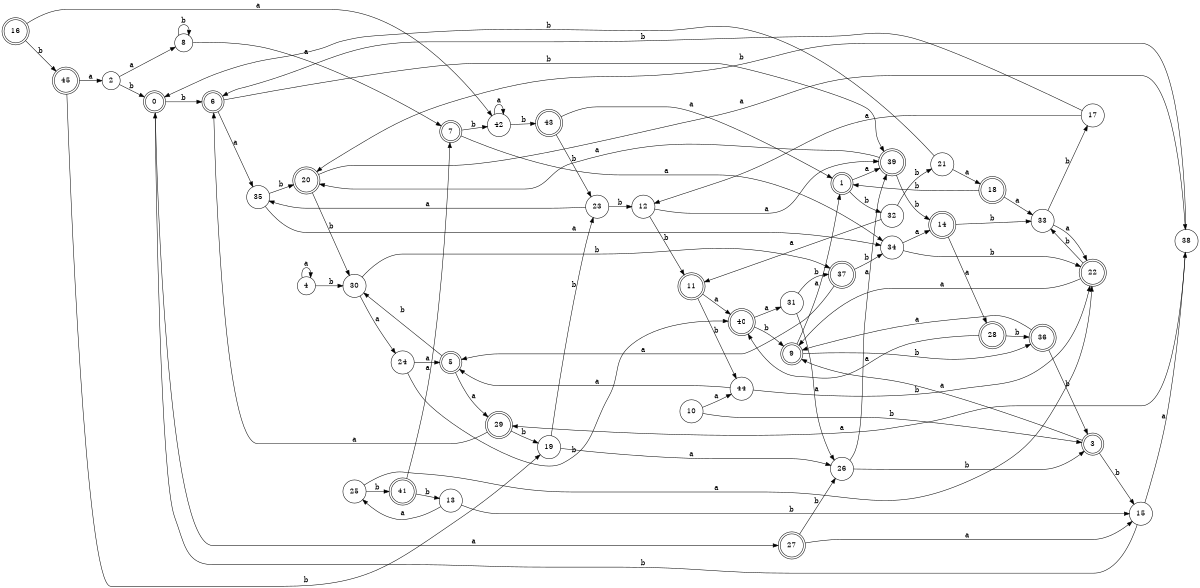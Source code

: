 digraph n37_3 {
__start0 [label="" shape="none"];

rankdir=LR;
size="8,5";

s0 [style="rounded,filled", color="black", fillcolor="white" shape="doublecircle", label="0"];
s1 [style="rounded,filled", color="black", fillcolor="white" shape="doublecircle", label="1"];
s2 [style="filled", color="black", fillcolor="white" shape="circle", label="2"];
s3 [style="rounded,filled", color="black", fillcolor="white" shape="doublecircle", label="3"];
s4 [style="filled", color="black", fillcolor="white" shape="circle", label="4"];
s5 [style="rounded,filled", color="black", fillcolor="white" shape="doublecircle", label="5"];
s6 [style="rounded,filled", color="black", fillcolor="white" shape="doublecircle", label="6"];
s7 [style="rounded,filled", color="black", fillcolor="white" shape="doublecircle", label="7"];
s8 [style="filled", color="black", fillcolor="white" shape="circle", label="8"];
s9 [style="rounded,filled", color="black", fillcolor="white" shape="doublecircle", label="9"];
s10 [style="filled", color="black", fillcolor="white" shape="circle", label="10"];
s11 [style="rounded,filled", color="black", fillcolor="white" shape="doublecircle", label="11"];
s12 [style="filled", color="black", fillcolor="white" shape="circle", label="12"];
s13 [style="filled", color="black", fillcolor="white" shape="circle", label="13"];
s14 [style="rounded,filled", color="black", fillcolor="white" shape="doublecircle", label="14"];
s15 [style="filled", color="black", fillcolor="white" shape="circle", label="15"];
s16 [style="rounded,filled", color="black", fillcolor="white" shape="doublecircle", label="16"];
s17 [style="filled", color="black", fillcolor="white" shape="circle", label="17"];
s18 [style="rounded,filled", color="black", fillcolor="white" shape="doublecircle", label="18"];
s19 [style="filled", color="black", fillcolor="white" shape="circle", label="19"];
s20 [style="rounded,filled", color="black", fillcolor="white" shape="doublecircle", label="20"];
s21 [style="filled", color="black", fillcolor="white" shape="circle", label="21"];
s22 [style="rounded,filled", color="black", fillcolor="white" shape="doublecircle", label="22"];
s23 [style="filled", color="black", fillcolor="white" shape="circle", label="23"];
s24 [style="filled", color="black", fillcolor="white" shape="circle", label="24"];
s25 [style="filled", color="black", fillcolor="white" shape="circle", label="25"];
s26 [style="filled", color="black", fillcolor="white" shape="circle", label="26"];
s27 [style="rounded,filled", color="black", fillcolor="white" shape="doublecircle", label="27"];
s28 [style="rounded,filled", color="black", fillcolor="white" shape="doublecircle", label="28"];
s29 [style="rounded,filled", color="black", fillcolor="white" shape="doublecircle", label="29"];
s30 [style="filled", color="black", fillcolor="white" shape="circle", label="30"];
s31 [style="filled", color="black", fillcolor="white" shape="circle", label="31"];
s32 [style="filled", color="black", fillcolor="white" shape="circle", label="32"];
s33 [style="filled", color="black", fillcolor="white" shape="circle", label="33"];
s34 [style="filled", color="black", fillcolor="white" shape="circle", label="34"];
s35 [style="filled", color="black", fillcolor="white" shape="circle", label="35"];
s36 [style="rounded,filled", color="black", fillcolor="white" shape="doublecircle", label="36"];
s37 [style="rounded,filled", color="black", fillcolor="white" shape="doublecircle", label="37"];
s38 [style="filled", color="black", fillcolor="white" shape="circle", label="38"];
s39 [style="rounded,filled", color="black", fillcolor="white" shape="doublecircle", label="39"];
s40 [style="rounded,filled", color="black", fillcolor="white" shape="doublecircle", label="40"];
s41 [style="rounded,filled", color="black", fillcolor="white" shape="doublecircle", label="41"];
s42 [style="filled", color="black", fillcolor="white" shape="circle", label="42"];
s43 [style="rounded,filled", color="black", fillcolor="white" shape="doublecircle", label="43"];
s44 [style="filled", color="black", fillcolor="white" shape="circle", label="44"];
s45 [style="rounded,filled", color="black", fillcolor="white" shape="doublecircle", label="45"];
s0 -> s27 [label="a"];
s0 -> s6 [label="b"];
s1 -> s39 [label="a"];
s1 -> s32 [label="b"];
s2 -> s8 [label="a"];
s2 -> s0 [label="b"];
s3 -> s9 [label="a"];
s3 -> s15 [label="b"];
s4 -> s4 [label="a"];
s4 -> s30 [label="b"];
s5 -> s29 [label="a"];
s5 -> s30 [label="b"];
s6 -> s35 [label="a"];
s6 -> s39 [label="b"];
s7 -> s34 [label="a"];
s7 -> s42 [label="b"];
s8 -> s7 [label="a"];
s8 -> s8 [label="b"];
s9 -> s1 [label="a"];
s9 -> s36 [label="b"];
s10 -> s44 [label="a"];
s10 -> s3 [label="b"];
s11 -> s40 [label="a"];
s11 -> s44 [label="b"];
s12 -> s39 [label="a"];
s12 -> s11 [label="b"];
s13 -> s25 [label="a"];
s13 -> s15 [label="b"];
s14 -> s28 [label="a"];
s14 -> s33 [label="b"];
s15 -> s38 [label="a"];
s15 -> s0 [label="b"];
s16 -> s42 [label="a"];
s16 -> s45 [label="b"];
s17 -> s12 [label="a"];
s17 -> s6 [label="b"];
s18 -> s33 [label="a"];
s18 -> s1 [label="b"];
s19 -> s26 [label="a"];
s19 -> s23 [label="b"];
s20 -> s38 [label="a"];
s20 -> s30 [label="b"];
s21 -> s18 [label="a"];
s21 -> s0 [label="b"];
s22 -> s9 [label="a"];
s22 -> s33 [label="b"];
s23 -> s35 [label="a"];
s23 -> s12 [label="b"];
s24 -> s5 [label="a"];
s24 -> s40 [label="b"];
s25 -> s22 [label="a"];
s25 -> s41 [label="b"];
s26 -> s39 [label="a"];
s26 -> s3 [label="b"];
s27 -> s15 [label="a"];
s27 -> s26 [label="b"];
s28 -> s40 [label="a"];
s28 -> s36 [label="b"];
s29 -> s6 [label="a"];
s29 -> s19 [label="b"];
s30 -> s24 [label="a"];
s30 -> s37 [label="b"];
s31 -> s26 [label="a"];
s31 -> s37 [label="b"];
s32 -> s11 [label="a"];
s32 -> s21 [label="b"];
s33 -> s22 [label="a"];
s33 -> s17 [label="b"];
s34 -> s14 [label="a"];
s34 -> s22 [label="b"];
s35 -> s34 [label="a"];
s35 -> s20 [label="b"];
s36 -> s9 [label="a"];
s36 -> s3 [label="b"];
s37 -> s5 [label="a"];
s37 -> s34 [label="b"];
s38 -> s29 [label="a"];
s38 -> s20 [label="b"];
s39 -> s20 [label="a"];
s39 -> s14 [label="b"];
s40 -> s31 [label="a"];
s40 -> s9 [label="b"];
s41 -> s7 [label="a"];
s41 -> s13 [label="b"];
s42 -> s42 [label="a"];
s42 -> s43 [label="b"];
s43 -> s1 [label="a"];
s43 -> s23 [label="b"];
s44 -> s5 [label="a"];
s44 -> s22 [label="b"];
s45 -> s2 [label="a"];
s45 -> s19 [label="b"];

}